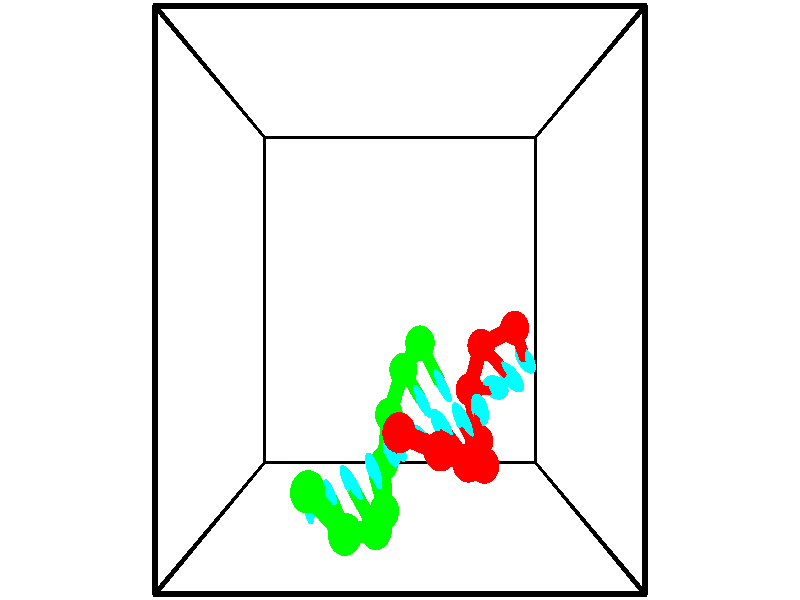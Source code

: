 // switches for output
#declare DRAW_BASES = 1; // possible values are 0, 1; only relevant for DNA ribbons
#declare DRAW_BASES_TYPE = 3; // possible values are 1, 2, 3; only relevant for DNA ribbons
#declare DRAW_FOG = 0; // set to 1 to enable fog

#include "colors.inc"

#include "transforms.inc"
background { rgb <1, 1, 1>}

#default {
   normal{
       ripples 0.25
       frequency 0.20
       turbulence 0.2
       lambda 5
   }
	finish {
		phong 0.1
		phong_size 40.
	}
}

// original window dimensions: 1024x640


// camera settings

camera {
	sky <-0, 1, 0>
	up <-0, 1, 0>
	right 1.6 * <1, 0, 0>
	location <2.5, 2.5, 11.1562>
	look_at <2.5, 2.5, 2.5>
	direction <0, 0, -8.6562>
	angle 67.0682
}


# declare cpy_camera_pos = <2.5, 2.5, 11.1562>;
# if (DRAW_FOG = 1)
fog {
	fog_type 2
	up vnormalize(cpy_camera_pos)
	color rgbt<1,1,1,0.3>
	distance 1e-5
	fog_alt 3e-3
	fog_offset 4
}
# end


// LIGHTS

# declare lum = 6;
global_settings {
	ambient_light rgb lum * <0.05, 0.05, 0.05>
	max_trace_level 15
}# declare cpy_direct_light_amount = 0.25;
light_source
{	1000 * <-1, -1, 1>,
	rgb lum * cpy_direct_light_amount
	parallel
}

light_source
{	1000 * <1, 1, -1>,
	rgb lum * cpy_direct_light_amount
	parallel
}

// strand 0

// nucleotide -1

// particle -1
sphere {
	<4.511629, 2.091635, 0.565597> 0.250000
	pigment { color rgbt <1,0,0,0> }
	no_shadow
}
cylinder {
	<4.667289, 1.806274, 0.332489>,  <4.760684, 1.635058, 0.192624>, 0.100000
	pigment { color rgbt <1,0,0,0> }
	no_shadow
}
cylinder {
	<4.667289, 1.806274, 0.332489>,  <4.511629, 2.091635, 0.565597>, 0.100000
	pigment { color rgbt <1,0,0,0> }
	no_shadow
}

// particle -1
sphere {
	<4.667289, 1.806274, 0.332489> 0.100000
	pigment { color rgbt <1,0,0,0> }
	no_shadow
}
sphere {
	0, 1
	scale<0.080000,0.200000,0.300000>
	matrix <-0.598458, -0.676736, 0.428808,
		-0.700295, 0.181895, -0.690291,
		0.389146, -0.713402, -0.582772,
		4.784034, 1.592254, 0.157658>
	pigment { color rgbt <0,1,1,0> }
	no_shadow
}
cylinder {
	<3.980572, 1.811939, 0.156001>,  <4.511629, 2.091635, 0.565597>, 0.130000
	pigment { color rgbt <1,0,0,0> }
	no_shadow
}

// nucleotide -1

// particle -1
sphere {
	<3.980572, 1.811939, 0.156001> 0.250000
	pigment { color rgbt <1,0,0,0> }
	no_shadow
}
cylinder {
	<4.265340, 1.548409, 0.253258>,  <4.436201, 1.390290, 0.311612>, 0.100000
	pigment { color rgbt <1,0,0,0> }
	no_shadow
}
cylinder {
	<4.265340, 1.548409, 0.253258>,  <3.980572, 1.811939, 0.156001>, 0.100000
	pigment { color rgbt <1,0,0,0> }
	no_shadow
}

// particle -1
sphere {
	<4.265340, 1.548409, 0.253258> 0.100000
	pigment { color rgbt <1,0,0,0> }
	no_shadow
}
sphere {
	0, 1
	scale<0.080000,0.200000,0.300000>
	matrix <-0.644425, -0.475295, 0.599008,
		-0.279078, -0.583133, -0.762936,
		0.711921, -0.658825, 0.243141,
		4.478916, 1.350761, 0.326200>
	pigment { color rgbt <0,1,1,0> }
	no_shadow
}
cylinder {
	<3.776237, 1.125467, 0.056104>,  <3.980572, 1.811939, 0.156001>, 0.130000
	pigment { color rgbt <1,0,0,0> }
	no_shadow
}

// nucleotide -1

// particle -1
sphere {
	<3.776237, 1.125467, 0.056104> 0.250000
	pigment { color rgbt <1,0,0,0> }
	no_shadow
}
cylinder {
	<3.996756, 1.184433, 0.384577>,  <4.129066, 1.219813, 0.581661>, 0.100000
	pigment { color rgbt <1,0,0,0> }
	no_shadow
}
cylinder {
	<3.996756, 1.184433, 0.384577>,  <3.776237, 1.125467, 0.056104>, 0.100000
	pigment { color rgbt <1,0,0,0> }
	no_shadow
}

// particle -1
sphere {
	<3.996756, 1.184433, 0.384577> 0.100000
	pigment { color rgbt <1,0,0,0> }
	no_shadow
}
sphere {
	0, 1
	scale<0.080000,0.200000,0.300000>
	matrix <-0.695782, -0.461905, 0.550028,
		0.460391, -0.874593, -0.152078,
		0.551296, 0.147415, 0.821183,
		4.162145, 1.228657, 0.630932>
	pigment { color rgbt <0,1,1,0> }
	no_shadow
}
cylinder {
	<3.920016, 0.389394, 0.317190>,  <3.776237, 1.125467, 0.056104>, 0.130000
	pigment { color rgbt <1,0,0,0> }
	no_shadow
}

// nucleotide -1

// particle -1
sphere {
	<3.920016, 0.389394, 0.317190> 0.250000
	pigment { color rgbt <1,0,0,0> }
	no_shadow
}
cylinder {
	<3.893728, 0.694733, 0.574245>,  <3.877956, 0.877936, 0.728479>, 0.100000
	pigment { color rgbt <1,0,0,0> }
	no_shadow
}
cylinder {
	<3.893728, 0.694733, 0.574245>,  <3.920016, 0.389394, 0.317190>, 0.100000
	pigment { color rgbt <1,0,0,0> }
	no_shadow
}

// particle -1
sphere {
	<3.893728, 0.694733, 0.574245> 0.100000
	pigment { color rgbt <1,0,0,0> }
	no_shadow
}
sphere {
	0, 1
	scale<0.080000,0.200000,0.300000>
	matrix <-0.749676, -0.462806, 0.473070,
		0.658533, -0.450682, 0.602677,
		-0.065719, 0.763346, 0.642639,
		3.874013, 0.923736, 0.767037>
	pigment { color rgbt <0,1,1,0> }
	no_shadow
}
cylinder {
	<3.906910, 0.194072, 1.054827>,  <3.920016, 0.389394, 0.317190>, 0.130000
	pigment { color rgbt <1,0,0,0> }
	no_shadow
}

// nucleotide -1

// particle -1
sphere {
	<3.906910, 0.194072, 1.054827> 0.250000
	pigment { color rgbt <1,0,0,0> }
	no_shadow
}
cylinder {
	<3.707170, 0.536377, 1.000687>,  <3.587327, 0.741760, 0.968202>, 0.100000
	pigment { color rgbt <1,0,0,0> }
	no_shadow
}
cylinder {
	<3.707170, 0.536377, 1.000687>,  <3.906910, 0.194072, 1.054827>, 0.100000
	pigment { color rgbt <1,0,0,0> }
	no_shadow
}

// particle -1
sphere {
	<3.707170, 0.536377, 1.000687> 0.100000
	pigment { color rgbt <1,0,0,0> }
	no_shadow
}
sphere {
	0, 1
	scale<0.080000,0.200000,0.300000>
	matrix <-0.806996, -0.402550, 0.432101,
		0.315291, 0.324998, 0.891610,
		-0.499349, 0.855763, -0.135351,
		3.557366, 0.793106, 0.960081>
	pigment { color rgbt <0,1,1,0> }
	no_shadow
}
cylinder {
	<3.573709, 0.359916, 1.645381>,  <3.906910, 0.194072, 1.054827>, 0.130000
	pigment { color rgbt <1,0,0,0> }
	no_shadow
}

// nucleotide -1

// particle -1
sphere {
	<3.573709, 0.359916, 1.645381> 0.250000
	pigment { color rgbt <1,0,0,0> }
	no_shadow
}
cylinder {
	<3.351979, 0.590424, 1.405169>,  <3.218941, 0.728728, 1.261041>, 0.100000
	pigment { color rgbt <1,0,0,0> }
	no_shadow
}
cylinder {
	<3.351979, 0.590424, 1.405169>,  <3.573709, 0.359916, 1.645381>, 0.100000
	pigment { color rgbt <1,0,0,0> }
	no_shadow
}

// particle -1
sphere {
	<3.351979, 0.590424, 1.405169> 0.100000
	pigment { color rgbt <1,0,0,0> }
	no_shadow
}
sphere {
	0, 1
	scale<0.080000,0.200000,0.300000>
	matrix <-0.825740, -0.290360, 0.483575,
		0.104299, 0.763940, 0.636802,
		-0.554324, 0.576269, -0.600532,
		3.185682, 0.763304, 1.225009>
	pigment { color rgbt <0,1,1,0> }
	no_shadow
}
cylinder {
	<3.103911, 0.611439, 2.094076>,  <3.573709, 0.359916, 1.645381>, 0.130000
	pigment { color rgbt <1,0,0,0> }
	no_shadow
}

// nucleotide -1

// particle -1
sphere {
	<3.103911, 0.611439, 2.094076> 0.250000
	pigment { color rgbt <1,0,0,0> }
	no_shadow
}
cylinder {
	<2.956791, 0.634010, 1.722799>,  <2.868519, 0.647553, 1.500033>, 0.100000
	pigment { color rgbt <1,0,0,0> }
	no_shadow
}
cylinder {
	<2.956791, 0.634010, 1.722799>,  <3.103911, 0.611439, 2.094076>, 0.100000
	pigment { color rgbt <1,0,0,0> }
	no_shadow
}

// particle -1
sphere {
	<2.956791, 0.634010, 1.722799> 0.100000
	pigment { color rgbt <1,0,0,0> }
	no_shadow
}
sphere {
	0, 1
	scale<0.080000,0.200000,0.300000>
	matrix <-0.801878, -0.524672, 0.285851,
		-0.470867, 0.849432, 0.238222,
		-0.367800, 0.056427, -0.928191,
		2.846451, 0.650939, 1.444342>
	pigment { color rgbt <0,1,1,0> }
	no_shadow
}
cylinder {
	<2.486614, 0.855153, 2.175740>,  <3.103911, 0.611439, 2.094076>, 0.130000
	pigment { color rgbt <1,0,0,0> }
	no_shadow
}

// nucleotide -1

// particle -1
sphere {
	<2.486614, 0.855153, 2.175740> 0.250000
	pigment { color rgbt <1,0,0,0> }
	no_shadow
}
cylinder {
	<2.482451, 0.675133, 1.818563>,  <2.479954, 0.567121, 1.604257>, 0.100000
	pigment { color rgbt <1,0,0,0> }
	no_shadow
}
cylinder {
	<2.482451, 0.675133, 1.818563>,  <2.486614, 0.855153, 2.175740>, 0.100000
	pigment { color rgbt <1,0,0,0> }
	no_shadow
}

// particle -1
sphere {
	<2.482451, 0.675133, 1.818563> 0.100000
	pigment { color rgbt <1,0,0,0> }
	no_shadow
}
sphere {
	0, 1
	scale<0.080000,0.200000,0.300000>
	matrix <-0.846138, -0.471905, 0.247704,
		-0.532863, 0.758130, -0.375893,
		-0.010406, -0.450050, -0.892943,
		2.479330, 0.540118, 1.550681>
	pigment { color rgbt <0,1,1,0> }
	no_shadow
}
// strand 1

// nucleotide -1

// particle -1
sphere {
	<1.171516, 0.202928, 2.471223> 0.250000
	pigment { color rgbt <0,1,0,0> }
	no_shadow
}
cylinder {
	<1.133556, -0.004807, 2.131510>,  <1.110781, -0.129447, 1.927682>, 0.100000
	pigment { color rgbt <0,1,0,0> }
	no_shadow
}
cylinder {
	<1.133556, -0.004807, 2.131510>,  <1.171516, 0.202928, 2.471223>, 0.100000
	pigment { color rgbt <0,1,0,0> }
	no_shadow
}

// particle -1
sphere {
	<1.133556, -0.004807, 2.131510> 0.100000
	pigment { color rgbt <0,1,0,0> }
	no_shadow
}
sphere {
	0, 1
	scale<0.080000,0.200000,0.300000>
	matrix <0.970277, 0.142525, -0.195572,
		0.222612, -0.842601, 0.490375,
		-0.094899, -0.519337, -0.849284,
		1.105087, -0.160608, 1.876724>
	pigment { color rgbt <0,1,1,0> }
	no_shadow
}
cylinder {
	<1.691936, -0.378561, 2.258484>,  <1.171516, 0.202928, 2.471223>, 0.130000
	pigment { color rgbt <0,1,0,0> }
	no_shadow
}

// nucleotide -1

// particle -1
sphere {
	<1.691936, -0.378561, 2.258484> 0.250000
	pigment { color rgbt <0,1,0,0> }
	no_shadow
}
cylinder {
	<1.533237, -0.212173, 1.931177>,  <1.438018, -0.112341, 1.734793>, 0.100000
	pigment { color rgbt <0,1,0,0> }
	no_shadow
}
cylinder {
	<1.533237, -0.212173, 1.931177>,  <1.691936, -0.378561, 2.258484>, 0.100000
	pigment { color rgbt <0,1,0,0> }
	no_shadow
}

// particle -1
sphere {
	<1.533237, -0.212173, 1.931177> 0.100000
	pigment { color rgbt <0,1,0,0> }
	no_shadow
}
sphere {
	0, 1
	scale<0.080000,0.200000,0.300000>
	matrix <0.915788, 0.240206, -0.321920,
		0.062644, -0.877080, -0.476241,
		-0.396746, 0.415970, -0.818267,
		1.414214, -0.087382, 1.685697>
	pigment { color rgbt <0,1,1,0> }
	no_shadow
}
cylinder {
	<2.121821, -0.509833, 1.675970>,  <1.691936, -0.378561, 2.258484>, 0.130000
	pigment { color rgbt <0,1,0,0> }
	no_shadow
}

// nucleotide -1

// particle -1
sphere {
	<2.121821, -0.509833, 1.675970> 0.250000
	pigment { color rgbt <0,1,0,0> }
	no_shadow
}
cylinder {
	<1.892048, -0.194664, 1.587242>,  <1.754184, -0.005562, 1.534005>, 0.100000
	pigment { color rgbt <0,1,0,0> }
	no_shadow
}
cylinder {
	<1.892048, -0.194664, 1.587242>,  <2.121821, -0.509833, 1.675970>, 0.100000
	pigment { color rgbt <0,1,0,0> }
	no_shadow
}

// particle -1
sphere {
	<1.892048, -0.194664, 1.587242> 0.100000
	pigment { color rgbt <0,1,0,0> }
	no_shadow
}
sphere {
	0, 1
	scale<0.080000,0.200000,0.300000>
	matrix <0.753033, 0.402447, -0.520556,
		-0.320887, -0.466062, -0.824511,
		-0.574433, 0.787923, -0.221820,
		1.719718, 0.041713, 1.520696>
	pigment { color rgbt <0,1,1,0> }
	no_shadow
}
cylinder {
	<2.233662, -0.488036, 0.914591>,  <2.121821, -0.509833, 1.675970>, 0.130000
	pigment { color rgbt <0,1,0,0> }
	no_shadow
}

// nucleotide -1

// particle -1
sphere {
	<2.233662, -0.488036, 0.914591> 0.250000
	pigment { color rgbt <0,1,0,0> }
	no_shadow
}
cylinder {
	<2.136955, -0.129517, 1.063292>,  <2.078932, 0.085595, 1.152512>, 0.100000
	pigment { color rgbt <0,1,0,0> }
	no_shadow
}
cylinder {
	<2.136955, -0.129517, 1.063292>,  <2.233662, -0.488036, 0.914591>, 0.100000
	pigment { color rgbt <0,1,0,0> }
	no_shadow
}

// particle -1
sphere {
	<2.136955, -0.129517, 1.063292> 0.100000
	pigment { color rgbt <0,1,0,0> }
	no_shadow
}
sphere {
	0, 1
	scale<0.080000,0.200000,0.300000>
	matrix <0.806464, 0.398654, -0.436682,
		-0.539598, 0.194230, -0.819212,
		-0.241766, 0.896298, 0.371752,
		2.064425, 0.139373, 1.174817>
	pigment { color rgbt <0,1,1,0> }
	no_shadow
}
cylinder {
	<2.212749, 0.071264, 0.402182>,  <2.233662, -0.488036, 0.914591>, 0.130000
	pigment { color rgbt <0,1,0,0> }
	no_shadow
}

// nucleotide -1

// particle -1
sphere {
	<2.212749, 0.071264, 0.402182> 0.250000
	pigment { color rgbt <0,1,0,0> }
	no_shadow
}
cylinder {
	<2.291142, 0.230515, 0.760643>,  <2.338177, 0.326065, 0.975719>, 0.100000
	pigment { color rgbt <0,1,0,0> }
	no_shadow
}
cylinder {
	<2.291142, 0.230515, 0.760643>,  <2.212749, 0.071264, 0.402182>, 0.100000
	pigment { color rgbt <0,1,0,0> }
	no_shadow
}

// particle -1
sphere {
	<2.291142, 0.230515, 0.760643> 0.100000
	pigment { color rgbt <0,1,0,0> }
	no_shadow
}
sphere {
	0, 1
	scale<0.080000,0.200000,0.300000>
	matrix <0.779931, 0.490655, -0.388543,
		-0.594390, 0.775083, -0.214352,
		0.195980, 0.398126, 0.896151,
		2.349936, 0.349952, 1.029488>
	pigment { color rgbt <0,1,1,0> }
	no_shadow
}
cylinder {
	<2.300880, 0.777248, 0.262310>,  <2.212749, 0.071264, 0.402182>, 0.130000
	pigment { color rgbt <0,1,0,0> }
	no_shadow
}

// nucleotide -1

// particle -1
sphere {
	<2.300880, 0.777248, 0.262310> 0.250000
	pigment { color rgbt <0,1,0,0> }
	no_shadow
}
cylinder {
	<2.466125, 0.728935, 0.623363>,  <2.565273, 0.699948, 0.839996>, 0.100000
	pigment { color rgbt <0,1,0,0> }
	no_shadow
}
cylinder {
	<2.466125, 0.728935, 0.623363>,  <2.300880, 0.777248, 0.262310>, 0.100000
	pigment { color rgbt <0,1,0,0> }
	no_shadow
}

// particle -1
sphere {
	<2.466125, 0.728935, 0.623363> 0.100000
	pigment { color rgbt <0,1,0,0> }
	no_shadow
}
sphere {
	0, 1
	scale<0.080000,0.200000,0.300000>
	matrix <0.752191, 0.603994, -0.263439,
		-0.513367, 0.787784, 0.340369,
		0.413114, -0.120782, 0.902634,
		2.590060, 0.692701, 0.894154>
	pigment { color rgbt <0,1,1,0> }
	no_shadow
}
cylinder {
	<2.559274, 1.461686, 0.348437>,  <2.300880, 0.777248, 0.262310>, 0.130000
	pigment { color rgbt <0,1,0,0> }
	no_shadow
}

// nucleotide -1

// particle -1
sphere {
	<2.559274, 1.461686, 0.348437> 0.250000
	pigment { color rgbt <0,1,0,0> }
	no_shadow
}
cylinder {
	<2.740578, 1.230797, 0.620134>,  <2.849360, 1.092264, 0.783153>, 0.100000
	pigment { color rgbt <0,1,0,0> }
	no_shadow
}
cylinder {
	<2.740578, 1.230797, 0.620134>,  <2.559274, 1.461686, 0.348437>, 0.100000
	pigment { color rgbt <0,1,0,0> }
	no_shadow
}

// particle -1
sphere {
	<2.740578, 1.230797, 0.620134> 0.100000
	pigment { color rgbt <0,1,0,0> }
	no_shadow
}
sphere {
	0, 1
	scale<0.080000,0.200000,0.300000>
	matrix <0.873273, 0.440356, -0.208521,
		-0.178746, 0.687678, 0.703668,
		0.453259, -0.577222, 0.679243,
		2.876555, 1.057630, 0.823907>
	pigment { color rgbt <0,1,1,0> }
	no_shadow
}
cylinder {
	<2.840472, 1.889188, 0.894977>,  <2.559274, 1.461686, 0.348437>, 0.130000
	pigment { color rgbt <0,1,0,0> }
	no_shadow
}

// nucleotide -1

// particle -1
sphere {
	<2.840472, 1.889188, 0.894977> 0.250000
	pigment { color rgbt <0,1,0,0> }
	no_shadow
}
cylinder {
	<3.049648, 1.549934, 0.861032>,  <3.175154, 1.346382, 0.840666>, 0.100000
	pigment { color rgbt <0,1,0,0> }
	no_shadow
}
cylinder {
	<3.049648, 1.549934, 0.861032>,  <2.840472, 1.889188, 0.894977>, 0.100000
	pigment { color rgbt <0,1,0,0> }
	no_shadow
}

// particle -1
sphere {
	<3.049648, 1.549934, 0.861032> 0.100000
	pigment { color rgbt <0,1,0,0> }
	no_shadow
}
sphere {
	0, 1
	scale<0.080000,0.200000,0.300000>
	matrix <0.831041, 0.529454, -0.170440,
		0.189486, 0.018606, 0.981707,
		0.522940, -0.848135, -0.084861,
		3.206530, 1.295494, 0.835574>
	pigment { color rgbt <0,1,1,0> }
	no_shadow
}
// box output
cylinder {
	<0.000000, 0.000000, 0.000000>,  <5.000000, 0.000000, 0.000000>, 0.025000
	pigment { color rgbt <0,0,0,0> }
	no_shadow
}
cylinder {
	<0.000000, 0.000000, 0.000000>,  <0.000000, 5.000000, 0.000000>, 0.025000
	pigment { color rgbt <0,0,0,0> }
	no_shadow
}
cylinder {
	<0.000000, 0.000000, 0.000000>,  <0.000000, 0.000000, 5.000000>, 0.025000
	pigment { color rgbt <0,0,0,0> }
	no_shadow
}
cylinder {
	<5.000000, 5.000000, 5.000000>,  <0.000000, 5.000000, 5.000000>, 0.025000
	pigment { color rgbt <0,0,0,0> }
	no_shadow
}
cylinder {
	<5.000000, 5.000000, 5.000000>,  <5.000000, 0.000000, 5.000000>, 0.025000
	pigment { color rgbt <0,0,0,0> }
	no_shadow
}
cylinder {
	<5.000000, 5.000000, 5.000000>,  <5.000000, 5.000000, 0.000000>, 0.025000
	pigment { color rgbt <0,0,0,0> }
	no_shadow
}
cylinder {
	<0.000000, 0.000000, 5.000000>,  <0.000000, 5.000000, 5.000000>, 0.025000
	pigment { color rgbt <0,0,0,0> }
	no_shadow
}
cylinder {
	<0.000000, 0.000000, 5.000000>,  <5.000000, 0.000000, 5.000000>, 0.025000
	pigment { color rgbt <0,0,0,0> }
	no_shadow
}
cylinder {
	<5.000000, 5.000000, 0.000000>,  <0.000000, 5.000000, 0.000000>, 0.025000
	pigment { color rgbt <0,0,0,0> }
	no_shadow
}
cylinder {
	<5.000000, 5.000000, 0.000000>,  <5.000000, 0.000000, 0.000000>, 0.025000
	pigment { color rgbt <0,0,0,0> }
	no_shadow
}
cylinder {
	<5.000000, 0.000000, 5.000000>,  <5.000000, 0.000000, 0.000000>, 0.025000
	pigment { color rgbt <0,0,0,0> }
	no_shadow
}
cylinder {
	<0.000000, 5.000000, 0.000000>,  <0.000000, 5.000000, 5.000000>, 0.025000
	pigment { color rgbt <0,0,0,0> }
	no_shadow
}
// end of box output

